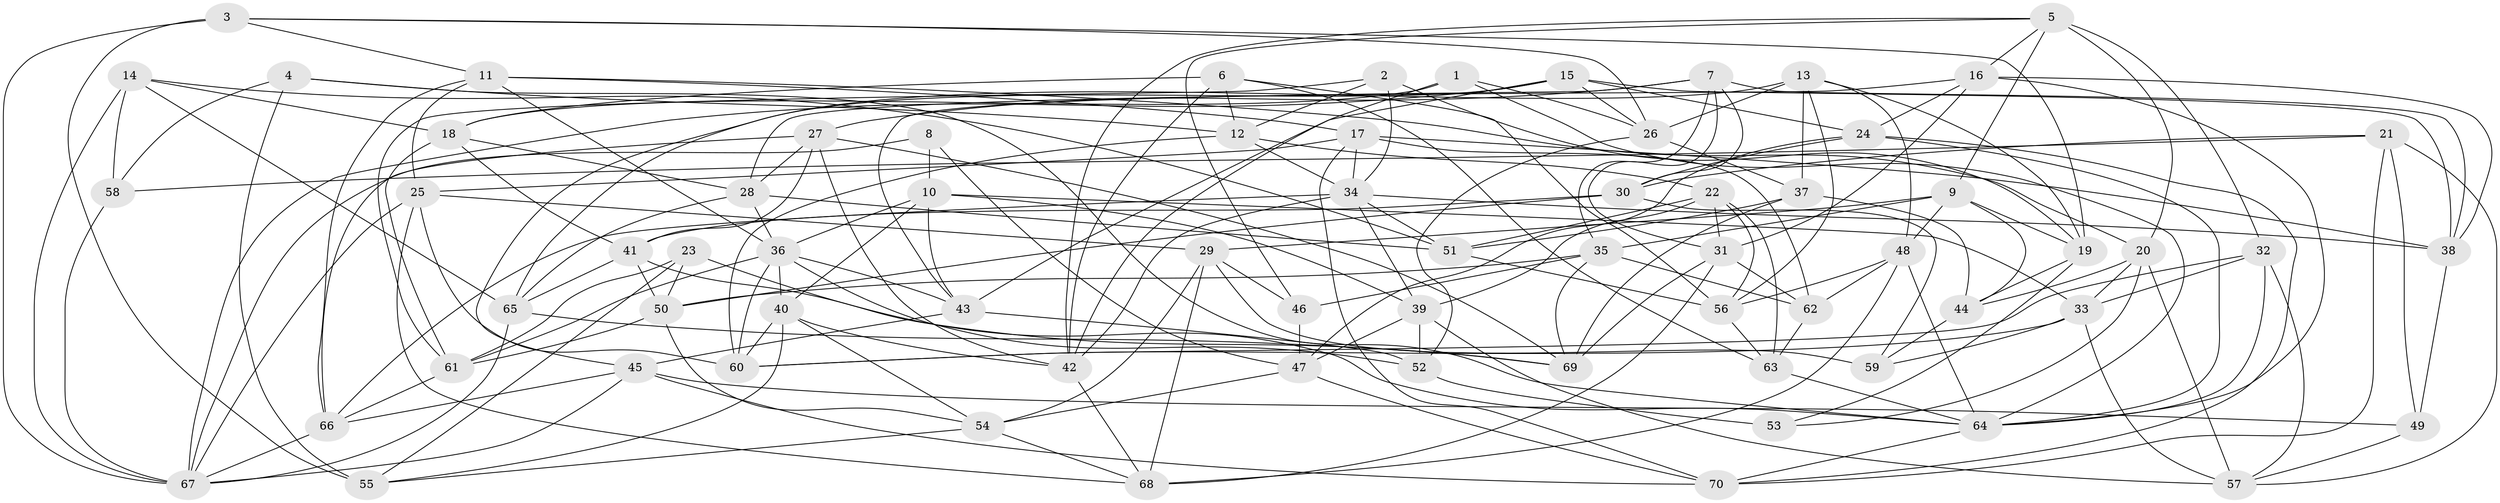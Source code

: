 // original degree distribution, {4: 1.0}
// Generated by graph-tools (version 1.1) at 2025/02/03/09/25 03:02:55]
// undirected, 70 vertices, 199 edges
graph export_dot {
graph [start="1"]
  node [color=gray90,style=filled];
  1;
  2;
  3;
  4;
  5;
  6;
  7;
  8;
  9;
  10;
  11;
  12;
  13;
  14;
  15;
  16;
  17;
  18;
  19;
  20;
  21;
  22;
  23;
  24;
  25;
  26;
  27;
  28;
  29;
  30;
  31;
  32;
  33;
  34;
  35;
  36;
  37;
  38;
  39;
  40;
  41;
  42;
  43;
  44;
  45;
  46;
  47;
  48;
  49;
  50;
  51;
  52;
  53;
  54;
  55;
  56;
  57;
  58;
  59;
  60;
  61;
  62;
  63;
  64;
  65;
  66;
  67;
  68;
  69;
  70;
  1 -- 18 [weight=1.0];
  1 -- 26 [weight=1.0];
  1 -- 42 [weight=1.0];
  1 -- 64 [weight=1.0];
  2 -- 12 [weight=1.0];
  2 -- 19 [weight=1.0];
  2 -- 34 [weight=1.0];
  2 -- 61 [weight=1.0];
  3 -- 11 [weight=1.0];
  3 -- 19 [weight=1.0];
  3 -- 26 [weight=1.0];
  3 -- 55 [weight=2.0];
  3 -- 67 [weight=1.0];
  4 -- 12 [weight=1.0];
  4 -- 55 [weight=1.0];
  4 -- 58 [weight=1.0];
  4 -- 64 [weight=1.0];
  5 -- 9 [weight=1.0];
  5 -- 16 [weight=1.0];
  5 -- 20 [weight=1.0];
  5 -- 32 [weight=1.0];
  5 -- 42 [weight=1.0];
  5 -- 46 [weight=1.0];
  6 -- 12 [weight=1.0];
  6 -- 18 [weight=1.0];
  6 -- 42 [weight=2.0];
  6 -- 56 [weight=1.0];
  6 -- 63 [weight=1.0];
  7 -- 27 [weight=1.0];
  7 -- 30 [weight=1.0];
  7 -- 31 [weight=1.0];
  7 -- 35 [weight=1.0];
  7 -- 38 [weight=1.0];
  7 -- 43 [weight=1.0];
  8 -- 10 [weight=1.0];
  8 -- 47 [weight=1.0];
  8 -- 67 [weight=2.0];
  9 -- 19 [weight=1.0];
  9 -- 29 [weight=1.0];
  9 -- 35 [weight=1.0];
  9 -- 44 [weight=1.0];
  9 -- 48 [weight=1.0];
  10 -- 33 [weight=1.0];
  10 -- 36 [weight=1.0];
  10 -- 39 [weight=1.0];
  10 -- 40 [weight=1.0];
  10 -- 43 [weight=1.0];
  11 -- 17 [weight=1.0];
  11 -- 20 [weight=1.0];
  11 -- 25 [weight=1.0];
  11 -- 36 [weight=1.0];
  11 -- 66 [weight=1.0];
  12 -- 22 [weight=1.0];
  12 -- 34 [weight=1.0];
  12 -- 60 [weight=1.0];
  13 -- 19 [weight=1.0];
  13 -- 26 [weight=1.0];
  13 -- 37 [weight=1.0];
  13 -- 45 [weight=1.0];
  13 -- 48 [weight=1.0];
  13 -- 56 [weight=1.0];
  14 -- 18 [weight=1.0];
  14 -- 51 [weight=1.0];
  14 -- 58 [weight=2.0];
  14 -- 65 [weight=1.0];
  14 -- 67 [weight=1.0];
  15 -- 24 [weight=1.0];
  15 -- 26 [weight=1.0];
  15 -- 38 [weight=1.0];
  15 -- 43 [weight=1.0];
  15 -- 65 [weight=1.0];
  15 -- 67 [weight=1.0];
  16 -- 24 [weight=1.0];
  16 -- 28 [weight=1.0];
  16 -- 31 [weight=1.0];
  16 -- 38 [weight=1.0];
  16 -- 64 [weight=1.0];
  17 -- 25 [weight=1.0];
  17 -- 34 [weight=1.0];
  17 -- 38 [weight=1.0];
  17 -- 62 [weight=1.0];
  17 -- 70 [weight=1.0];
  18 -- 28 [weight=1.0];
  18 -- 41 [weight=1.0];
  18 -- 61 [weight=1.0];
  19 -- 44 [weight=1.0];
  19 -- 53 [weight=1.0];
  20 -- 33 [weight=1.0];
  20 -- 44 [weight=1.0];
  20 -- 53 [weight=1.0];
  20 -- 57 [weight=1.0];
  21 -- 30 [weight=1.0];
  21 -- 49 [weight=1.0];
  21 -- 57 [weight=1.0];
  21 -- 58 [weight=2.0];
  21 -- 70 [weight=1.0];
  22 -- 31 [weight=1.0];
  22 -- 39 [weight=1.0];
  22 -- 51 [weight=1.0];
  22 -- 56 [weight=1.0];
  22 -- 63 [weight=1.0];
  23 -- 50 [weight=1.0];
  23 -- 55 [weight=1.0];
  23 -- 61 [weight=1.0];
  23 -- 64 [weight=1.0];
  24 -- 30 [weight=1.0];
  24 -- 47 [weight=1.0];
  24 -- 64 [weight=1.0];
  24 -- 70 [weight=1.0];
  25 -- 29 [weight=1.0];
  25 -- 60 [weight=1.0];
  25 -- 67 [weight=1.0];
  25 -- 68 [weight=1.0];
  26 -- 37 [weight=1.0];
  26 -- 52 [weight=1.0];
  27 -- 28 [weight=1.0];
  27 -- 41 [weight=1.0];
  27 -- 42 [weight=1.0];
  27 -- 66 [weight=1.0];
  27 -- 69 [weight=1.0];
  28 -- 36 [weight=1.0];
  28 -- 51 [weight=1.0];
  28 -- 65 [weight=1.0];
  29 -- 46 [weight=1.0];
  29 -- 54 [weight=1.0];
  29 -- 59 [weight=1.0];
  29 -- 68 [weight=1.0];
  30 -- 41 [weight=1.0];
  30 -- 50 [weight=1.0];
  30 -- 59 [weight=1.0];
  31 -- 62 [weight=1.0];
  31 -- 68 [weight=1.0];
  31 -- 69 [weight=1.0];
  32 -- 33 [weight=1.0];
  32 -- 57 [weight=1.0];
  32 -- 60 [weight=1.0];
  32 -- 64 [weight=2.0];
  33 -- 57 [weight=1.0];
  33 -- 59 [weight=1.0];
  33 -- 60 [weight=1.0];
  34 -- 38 [weight=1.0];
  34 -- 39 [weight=1.0];
  34 -- 42 [weight=1.0];
  34 -- 51 [weight=1.0];
  34 -- 66 [weight=1.0];
  35 -- 46 [weight=1.0];
  35 -- 50 [weight=1.0];
  35 -- 62 [weight=1.0];
  35 -- 69 [weight=1.0];
  36 -- 40 [weight=1.0];
  36 -- 43 [weight=1.0];
  36 -- 52 [weight=1.0];
  36 -- 60 [weight=1.0];
  36 -- 61 [weight=1.0];
  37 -- 44 [weight=2.0];
  37 -- 51 [weight=1.0];
  37 -- 69 [weight=1.0];
  38 -- 49 [weight=1.0];
  39 -- 47 [weight=1.0];
  39 -- 52 [weight=1.0];
  39 -- 57 [weight=1.0];
  40 -- 42 [weight=1.0];
  40 -- 54 [weight=1.0];
  40 -- 55 [weight=1.0];
  40 -- 60 [weight=1.0];
  41 -- 50 [weight=1.0];
  41 -- 65 [weight=1.0];
  41 -- 69 [weight=1.0];
  42 -- 68 [weight=1.0];
  43 -- 45 [weight=1.0];
  43 -- 52 [weight=1.0];
  44 -- 59 [weight=1.0];
  45 -- 49 [weight=1.0];
  45 -- 66 [weight=1.0];
  45 -- 67 [weight=1.0];
  45 -- 70 [weight=1.0];
  46 -- 47 [weight=1.0];
  47 -- 54 [weight=1.0];
  47 -- 70 [weight=1.0];
  48 -- 56 [weight=1.0];
  48 -- 62 [weight=1.0];
  48 -- 64 [weight=1.0];
  48 -- 68 [weight=1.0];
  49 -- 57 [weight=1.0];
  50 -- 54 [weight=1.0];
  50 -- 61 [weight=1.0];
  51 -- 56 [weight=1.0];
  52 -- 53 [weight=2.0];
  54 -- 55 [weight=1.0];
  54 -- 68 [weight=1.0];
  56 -- 63 [weight=1.0];
  58 -- 67 [weight=1.0];
  61 -- 66 [weight=1.0];
  62 -- 63 [weight=2.0];
  63 -- 64 [weight=1.0];
  64 -- 70 [weight=1.0];
  65 -- 67 [weight=1.0];
  65 -- 69 [weight=1.0];
  66 -- 67 [weight=1.0];
}
